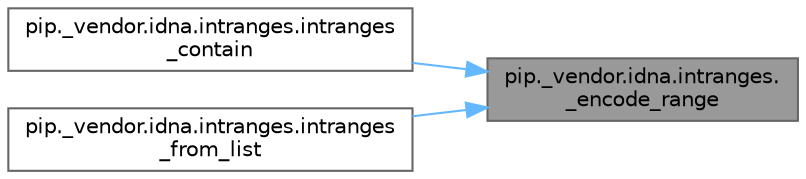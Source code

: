 digraph "pip._vendor.idna.intranges._encode_range"
{
 // LATEX_PDF_SIZE
  bgcolor="transparent";
  edge [fontname=Helvetica,fontsize=10,labelfontname=Helvetica,labelfontsize=10];
  node [fontname=Helvetica,fontsize=10,shape=box,height=0.2,width=0.4];
  rankdir="RL";
  Node1 [id="Node000001",label="pip._vendor.idna.intranges.\l_encode_range",height=0.2,width=0.4,color="gray40", fillcolor="grey60", style="filled", fontcolor="black",tooltip=" "];
  Node1 -> Node2 [id="edge1_Node000001_Node000002",dir="back",color="steelblue1",style="solid",tooltip=" "];
  Node2 [id="Node000002",label="pip._vendor.idna.intranges.intranges\l_contain",height=0.2,width=0.4,color="grey40", fillcolor="white", style="filled",URL="$namespacepip_1_1__vendor_1_1idna_1_1intranges.html#a8f6d049760529f69c8e57f4f33bf43af",tooltip=" "];
  Node1 -> Node3 [id="edge2_Node000001_Node000003",dir="back",color="steelblue1",style="solid",tooltip=" "];
  Node3 [id="Node000003",label="pip._vendor.idna.intranges.intranges\l_from_list",height=0.2,width=0.4,color="grey40", fillcolor="white", style="filled",URL="$namespacepip_1_1__vendor_1_1idna_1_1intranges.html#addcd48b49c1b57a9202a2755f3fd40f2",tooltip=" "];
}
